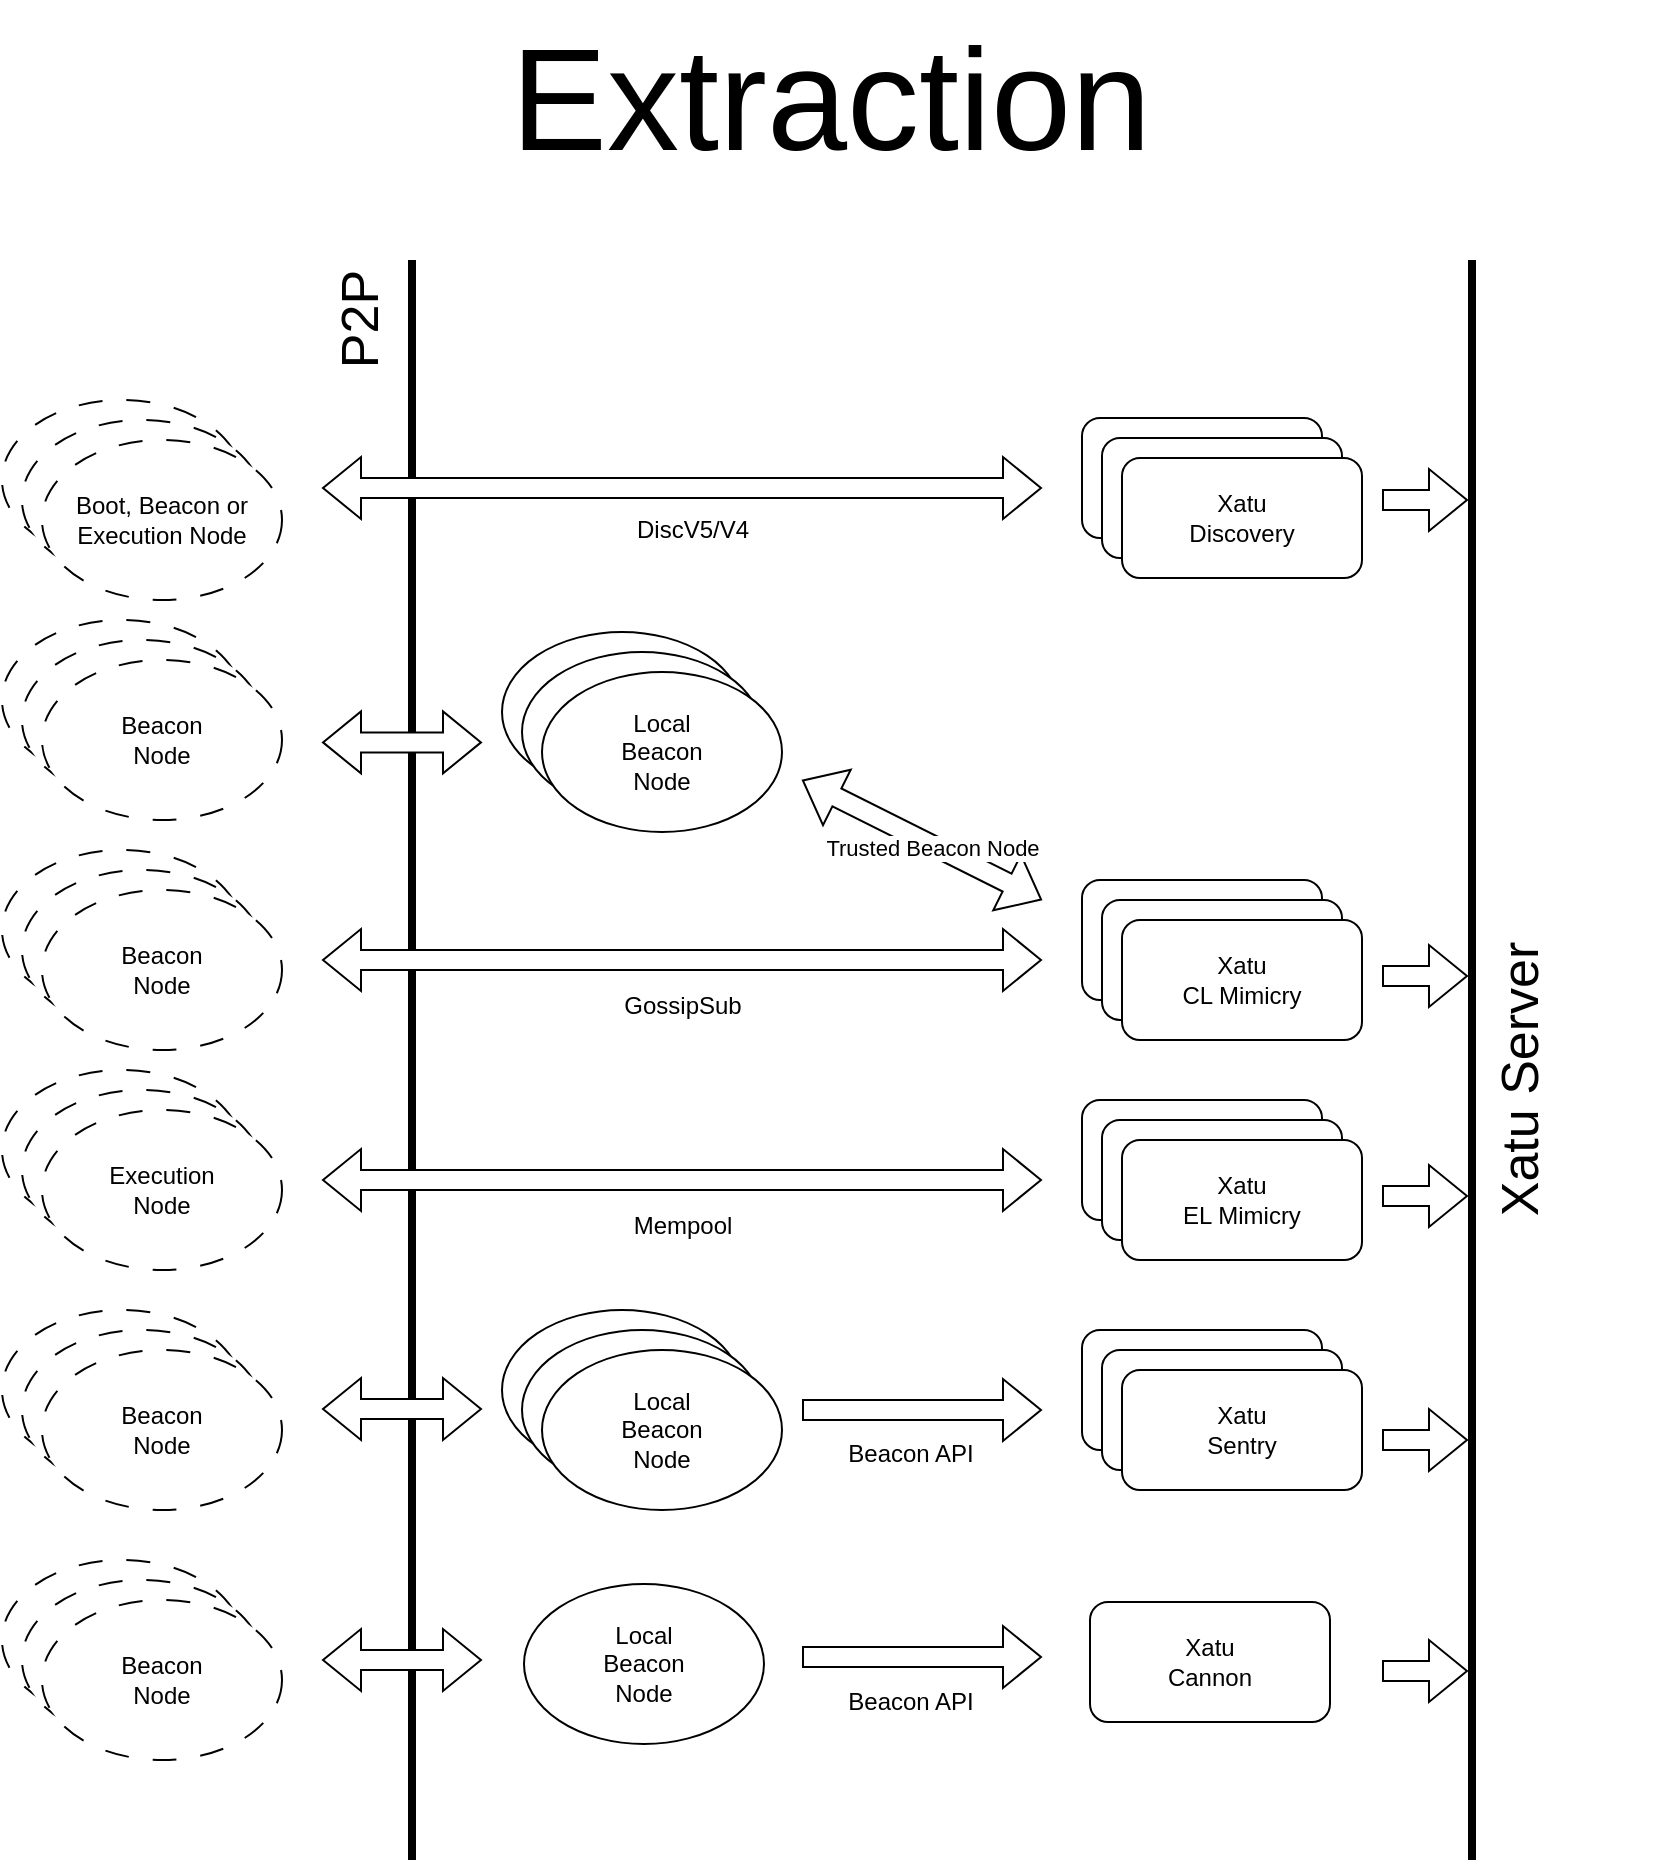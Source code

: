 <mxfile version="24.4.9" type="device">
  <diagram name="Page-1" id="C-gSGhS6DwZVMb5Ih0E1">
    <mxGraphModel dx="4180" dy="3068" grid="1" gridSize="10" guides="1" tooltips="1" connect="1" arrows="1" fold="1" page="1" pageScale="1" pageWidth="827" pageHeight="1169" math="0" shadow="0">
      <root>
        <mxCell id="0" />
        <mxCell id="1" parent="0" />
        <mxCell id="4adLAbBFUJfoV-RoXIzL-23" value="" style="group" vertex="1" connectable="0" parent="1">
          <mxGeometry x="140" y="-40" width="80" height="800" as="geometry" />
        </mxCell>
        <mxCell id="4adLAbBFUJfoV-RoXIzL-19" value="" style="line;strokeWidth=4;direction=south;html=1;perimeter=backbonePerimeter;points=[];outlineConnect=0;" vertex="1" parent="4adLAbBFUJfoV-RoXIzL-23">
          <mxGeometry x="20" width="10" height="800" as="geometry" />
        </mxCell>
        <mxCell id="4adLAbBFUJfoV-RoXIzL-63" value="" style="shape=flexArrow;endArrow=classic;startArrow=classic;html=1;rounded=0;fillColor=default;" edge="1" parent="4adLAbBFUJfoV-RoXIzL-23">
          <mxGeometry width="100" height="100" relative="1" as="geometry">
            <mxPoint x="-20" y="241.195" as="sourcePoint" />
            <mxPoint x="60" y="241.195" as="targetPoint" />
          </mxGeometry>
        </mxCell>
        <mxCell id="4adLAbBFUJfoV-RoXIzL-150" value="" style="shape=flexArrow;endArrow=classic;startArrow=classic;html=1;rounded=0;fillColor=default;" edge="1" parent="4adLAbBFUJfoV-RoXIzL-23">
          <mxGeometry width="100" height="100" relative="1" as="geometry">
            <mxPoint x="-20" y="700" as="sourcePoint" />
            <mxPoint x="60" y="700" as="targetPoint" />
          </mxGeometry>
        </mxCell>
        <mxCell id="4adLAbBFUJfoV-RoXIzL-14" value="" style="group" vertex="1" connectable="0" parent="1">
          <mxGeometry x="210" y="485" width="430" height="100" as="geometry" />
        </mxCell>
        <mxCell id="4adLAbBFUJfoV-RoXIzL-4" value="" style="group" vertex="1" connectable="0" parent="4adLAbBFUJfoV-RoXIzL-14">
          <mxGeometry x="290" y="10" width="140" height="80" as="geometry" />
        </mxCell>
        <mxCell id="4adLAbBFUJfoV-RoXIzL-1" value="" style="rounded=1;whiteSpace=wrap;html=1;" vertex="1" parent="4adLAbBFUJfoV-RoXIzL-4">
          <mxGeometry width="120" height="60" as="geometry" />
        </mxCell>
        <mxCell id="4adLAbBFUJfoV-RoXIzL-2" value="" style="rounded=1;whiteSpace=wrap;html=1;" vertex="1" parent="4adLAbBFUJfoV-RoXIzL-4">
          <mxGeometry x="10" y="10" width="120" height="60" as="geometry" />
        </mxCell>
        <mxCell id="4adLAbBFUJfoV-RoXIzL-3" value="Xatu&lt;div&gt;Sentry&lt;/div&gt;" style="rounded=1;whiteSpace=wrap;html=1;" vertex="1" parent="4adLAbBFUJfoV-RoXIzL-4">
          <mxGeometry x="20" y="20" width="120" height="60" as="geometry" />
        </mxCell>
        <mxCell id="4adLAbBFUJfoV-RoXIzL-8" value="" style="group" vertex="1" connectable="0" parent="4adLAbBFUJfoV-RoXIzL-14">
          <mxGeometry width="140" height="100" as="geometry" />
        </mxCell>
        <mxCell id="4adLAbBFUJfoV-RoXIzL-5" value="" style="ellipse;whiteSpace=wrap;html=1;" vertex="1" parent="4adLAbBFUJfoV-RoXIzL-8">
          <mxGeometry width="120" height="80" as="geometry" />
        </mxCell>
        <mxCell id="4adLAbBFUJfoV-RoXIzL-6" value="" style="ellipse;whiteSpace=wrap;html=1;" vertex="1" parent="4adLAbBFUJfoV-RoXIzL-8">
          <mxGeometry x="10" y="10" width="120" height="80" as="geometry" />
        </mxCell>
        <mxCell id="4adLAbBFUJfoV-RoXIzL-7" value="Local&lt;br&gt;Beacon&lt;br&gt;Node" style="ellipse;whiteSpace=wrap;html=1;" vertex="1" parent="4adLAbBFUJfoV-RoXIzL-8">
          <mxGeometry x="20" y="20" width="120" height="80" as="geometry" />
        </mxCell>
        <mxCell id="4adLAbBFUJfoV-RoXIzL-27" value="" style="group" vertex="1" connectable="0" parent="4adLAbBFUJfoV-RoXIzL-8">
          <mxGeometry x="-250" width="140" height="100" as="geometry" />
        </mxCell>
        <mxCell id="4adLAbBFUJfoV-RoXIzL-24" value="" style="ellipse;whiteSpace=wrap;html=1;dashed=1;dashPattern=12 12;" vertex="1" parent="4adLAbBFUJfoV-RoXIzL-27">
          <mxGeometry width="120" height="80" as="geometry" />
        </mxCell>
        <mxCell id="4adLAbBFUJfoV-RoXIzL-25" value="" style="ellipse;whiteSpace=wrap;html=1;dashed=1;dashPattern=12 12;" vertex="1" parent="4adLAbBFUJfoV-RoXIzL-27">
          <mxGeometry x="10" y="10" width="120" height="80" as="geometry" />
        </mxCell>
        <mxCell id="4adLAbBFUJfoV-RoXIzL-26" value="Beacon&lt;br&gt;Node" style="ellipse;whiteSpace=wrap;html=1;dashed=1;dashPattern=12 12;" vertex="1" parent="4adLAbBFUJfoV-RoXIzL-27">
          <mxGeometry x="20" y="20" width="120" height="80" as="geometry" />
        </mxCell>
        <mxCell id="4adLAbBFUJfoV-RoXIzL-39" value="" style="group" vertex="1" connectable="0" parent="4adLAbBFUJfoV-RoXIzL-27">
          <mxGeometry y="-120" width="140" height="100" as="geometry" />
        </mxCell>
        <mxCell id="4adLAbBFUJfoV-RoXIzL-36" value="" style="ellipse;whiteSpace=wrap;html=1;dashed=1;dashPattern=12 12;" vertex="1" parent="4adLAbBFUJfoV-RoXIzL-39">
          <mxGeometry width="120" height="80" as="geometry" />
        </mxCell>
        <mxCell id="4adLAbBFUJfoV-RoXIzL-37" value="" style="ellipse;whiteSpace=wrap;html=1;dashed=1;dashPattern=12 12;" vertex="1" parent="4adLAbBFUJfoV-RoXIzL-39">
          <mxGeometry x="10" y="10" width="120" height="80" as="geometry" />
        </mxCell>
        <mxCell id="4adLAbBFUJfoV-RoXIzL-38" value="Execution&lt;br&gt;Node" style="ellipse;whiteSpace=wrap;html=1;dashed=1;dashPattern=12 12;" vertex="1" parent="4adLAbBFUJfoV-RoXIzL-39">
          <mxGeometry x="20" y="20" width="120" height="80" as="geometry" />
        </mxCell>
        <mxCell id="4adLAbBFUJfoV-RoXIzL-40" value="" style="group" vertex="1" connectable="0" parent="4adLAbBFUJfoV-RoXIzL-39">
          <mxGeometry y="-110" width="140" height="100" as="geometry" />
        </mxCell>
        <mxCell id="4adLAbBFUJfoV-RoXIzL-41" value="" style="ellipse;whiteSpace=wrap;html=1;dashed=1;dashPattern=12 12;" vertex="1" parent="4adLAbBFUJfoV-RoXIzL-40">
          <mxGeometry width="120" height="80" as="geometry" />
        </mxCell>
        <mxCell id="4adLAbBFUJfoV-RoXIzL-42" value="" style="ellipse;whiteSpace=wrap;html=1;dashed=1;dashPattern=12 12;" vertex="1" parent="4adLAbBFUJfoV-RoXIzL-40">
          <mxGeometry x="10" y="10" width="120" height="80" as="geometry" />
        </mxCell>
        <mxCell id="4adLAbBFUJfoV-RoXIzL-43" value="Beacon&lt;br&gt;Node" style="ellipse;whiteSpace=wrap;html=1;dashed=1;dashPattern=12 12;" vertex="1" parent="4adLAbBFUJfoV-RoXIzL-40">
          <mxGeometry x="20" y="20" width="120" height="80" as="geometry" />
        </mxCell>
        <mxCell id="4adLAbBFUJfoV-RoXIzL-9" value="" style="shape=flexArrow;endArrow=classic;html=1;rounded=0;fillColor=default;" edge="1" parent="4adLAbBFUJfoV-RoXIzL-14">
          <mxGeometry width="50" height="50" relative="1" as="geometry">
            <mxPoint x="150" y="50" as="sourcePoint" />
            <mxPoint x="270" y="50" as="targetPoint" />
          </mxGeometry>
        </mxCell>
        <mxCell id="4adLAbBFUJfoV-RoXIzL-13" value="Beacon API" style="text;html=1;align=center;verticalAlign=middle;resizable=0;points=[];autosize=1;fillColor=default;rounded=1;glass=0;" vertex="1" parent="4adLAbBFUJfoV-RoXIzL-14">
          <mxGeometry x="159" y="57" width="90" height="30" as="geometry" />
        </mxCell>
        <mxCell id="4adLAbBFUJfoV-RoXIzL-18" value="" style="group" vertex="1" connectable="0" parent="1">
          <mxGeometry x="500" y="270" width="140" height="80" as="geometry" />
        </mxCell>
        <mxCell id="4adLAbBFUJfoV-RoXIzL-15" value="" style="rounded=1;whiteSpace=wrap;html=1;" vertex="1" parent="4adLAbBFUJfoV-RoXIzL-18">
          <mxGeometry width="120" height="60" as="geometry" />
        </mxCell>
        <mxCell id="4adLAbBFUJfoV-RoXIzL-16" value="" style="rounded=1;whiteSpace=wrap;html=1;" vertex="1" parent="4adLAbBFUJfoV-RoXIzL-18">
          <mxGeometry x="10" y="10" width="120" height="60" as="geometry" />
        </mxCell>
        <mxCell id="4adLAbBFUJfoV-RoXIzL-17" value="Xatu&lt;br&gt;CL Mimicry" style="rounded=1;whiteSpace=wrap;html=1;" vertex="1" parent="4adLAbBFUJfoV-RoXIzL-18">
          <mxGeometry x="20" y="20" width="120" height="60" as="geometry" />
        </mxCell>
        <mxCell id="4adLAbBFUJfoV-RoXIzL-48" value="" style="shape=flexArrow;endArrow=classic;startArrow=classic;html=1;rounded=0;fillColor=default;" edge="1" parent="1">
          <mxGeometry width="100" height="100" relative="1" as="geometry">
            <mxPoint x="120" y="310" as="sourcePoint" />
            <mxPoint x="480" y="310" as="targetPoint" />
          </mxGeometry>
        </mxCell>
        <mxCell id="4adLAbBFUJfoV-RoXIzL-34" value="Mempool" style="text;html=1;align=center;verticalAlign=middle;resizable=0;points=[];autosize=1;strokeColor=none;fillColor=default;rounded=1;" vertex="1" parent="1">
          <mxGeometry x="265" y="428" width="70" height="30" as="geometry" />
        </mxCell>
        <mxCell id="4adLAbBFUJfoV-RoXIzL-33" value="GossipSub" style="text;html=1;align=center;verticalAlign=middle;resizable=0;points=[];autosize=1;strokeColor=none;fillColor=default;rounded=1;" vertex="1" parent="1">
          <mxGeometry x="260" y="318" width="80" height="30" as="geometry" />
        </mxCell>
        <mxCell id="4adLAbBFUJfoV-RoXIzL-50" value="" style="shape=flexArrow;endArrow=classic;startArrow=classic;html=1;rounded=0;fillColor=default;" edge="1" parent="1">
          <mxGeometry width="100" height="100" relative="1" as="geometry">
            <mxPoint x="480" y="280" as="sourcePoint" />
            <mxPoint x="360" y="220" as="targetPoint" />
          </mxGeometry>
        </mxCell>
        <mxCell id="4adLAbBFUJfoV-RoXIzL-58" value="Trusted Beacon Node" style="edgeLabel;html=1;align=center;verticalAlign=middle;resizable=0;points=[];" vertex="1" connectable="0" parent="4adLAbBFUJfoV-RoXIzL-50">
          <mxGeometry x="-0.083" y="1" relative="1" as="geometry">
            <mxPoint as="offset" />
          </mxGeometry>
        </mxCell>
        <mxCell id="4adLAbBFUJfoV-RoXIzL-54" value="" style="group" vertex="1" connectable="0" parent="1">
          <mxGeometry x="210" y="146" width="140" height="100" as="geometry" />
        </mxCell>
        <mxCell id="4adLAbBFUJfoV-RoXIzL-51" value="" style="ellipse;whiteSpace=wrap;html=1;" vertex="1" parent="4adLAbBFUJfoV-RoXIzL-54">
          <mxGeometry width="120" height="80" as="geometry" />
        </mxCell>
        <mxCell id="4adLAbBFUJfoV-RoXIzL-52" value="" style="ellipse;whiteSpace=wrap;html=1;" vertex="1" parent="4adLAbBFUJfoV-RoXIzL-54">
          <mxGeometry x="10" y="10" width="120" height="80" as="geometry" />
        </mxCell>
        <mxCell id="4adLAbBFUJfoV-RoXIzL-53" value="Local&lt;br&gt;Beacon&lt;br&gt;Node" style="ellipse;whiteSpace=wrap;html=1;" vertex="1" parent="4adLAbBFUJfoV-RoXIzL-54">
          <mxGeometry x="20" y="20" width="120" height="80" as="geometry" />
        </mxCell>
        <mxCell id="4adLAbBFUJfoV-RoXIzL-56" value="" style="shape=flexArrow;endArrow=classic;startArrow=classic;html=1;rounded=0;fillColor=default;" edge="1" parent="1">
          <mxGeometry width="100" height="100" relative="1" as="geometry">
            <mxPoint x="120" y="534.5" as="sourcePoint" />
            <mxPoint x="200" y="534.5" as="targetPoint" />
          </mxGeometry>
        </mxCell>
        <mxCell id="4adLAbBFUJfoV-RoXIzL-59" value="" style="group" vertex="1" connectable="0" parent="1">
          <mxGeometry x="500" y="380" width="140" height="80" as="geometry" />
        </mxCell>
        <mxCell id="4adLAbBFUJfoV-RoXIzL-60" value="" style="rounded=1;whiteSpace=wrap;html=1;" vertex="1" parent="4adLAbBFUJfoV-RoXIzL-59">
          <mxGeometry width="120" height="60" as="geometry" />
        </mxCell>
        <mxCell id="4adLAbBFUJfoV-RoXIzL-61" value="" style="rounded=1;whiteSpace=wrap;html=1;" vertex="1" parent="4adLAbBFUJfoV-RoXIzL-59">
          <mxGeometry x="10" y="10" width="120" height="60" as="geometry" />
        </mxCell>
        <mxCell id="4adLAbBFUJfoV-RoXIzL-62" value="Xatu&lt;br&gt;EL Mimicry" style="rounded=1;whiteSpace=wrap;html=1;" vertex="1" parent="4adLAbBFUJfoV-RoXIzL-59">
          <mxGeometry x="20" y="20" width="120" height="60" as="geometry" />
        </mxCell>
        <mxCell id="4adLAbBFUJfoV-RoXIzL-64" value="" style="group" vertex="1" connectable="0" parent="1">
          <mxGeometry x="-40" y="140" width="140" height="100" as="geometry" />
        </mxCell>
        <mxCell id="4adLAbBFUJfoV-RoXIzL-65" value="" style="ellipse;whiteSpace=wrap;html=1;dashed=1;dashPattern=12 12;" vertex="1" parent="4adLAbBFUJfoV-RoXIzL-64">
          <mxGeometry width="120" height="80" as="geometry" />
        </mxCell>
        <mxCell id="4adLAbBFUJfoV-RoXIzL-66" value="" style="ellipse;whiteSpace=wrap;html=1;dashed=1;dashPattern=12 12;" vertex="1" parent="4adLAbBFUJfoV-RoXIzL-64">
          <mxGeometry x="10" y="10" width="120" height="80" as="geometry" />
        </mxCell>
        <mxCell id="4adLAbBFUJfoV-RoXIzL-67" value="Beacon&lt;br&gt;Node" style="ellipse;whiteSpace=wrap;html=1;dashed=1;dashPattern=12 12;" vertex="1" parent="4adLAbBFUJfoV-RoXIzL-64">
          <mxGeometry x="20" y="20" width="120" height="80" as="geometry" />
        </mxCell>
        <mxCell id="4adLAbBFUJfoV-RoXIzL-76" value="" style="group" vertex="1" connectable="0" parent="1">
          <mxGeometry x="500" y="39" width="140" height="80" as="geometry" />
        </mxCell>
        <mxCell id="4adLAbBFUJfoV-RoXIzL-77" value="" style="rounded=1;whiteSpace=wrap;html=1;" vertex="1" parent="4adLAbBFUJfoV-RoXIzL-76">
          <mxGeometry width="120" height="60" as="geometry" />
        </mxCell>
        <mxCell id="4adLAbBFUJfoV-RoXIzL-78" value="" style="rounded=1;whiteSpace=wrap;html=1;" vertex="1" parent="4adLAbBFUJfoV-RoXIzL-76">
          <mxGeometry x="10" y="10" width="120" height="60" as="geometry" />
        </mxCell>
        <mxCell id="4adLAbBFUJfoV-RoXIzL-79" value="Xatu&lt;br&gt;Discovery" style="rounded=1;whiteSpace=wrap;html=1;" vertex="1" parent="4adLAbBFUJfoV-RoXIzL-76">
          <mxGeometry x="20" y="20" width="120" height="60" as="geometry" />
        </mxCell>
        <mxCell id="4adLAbBFUJfoV-RoXIzL-21" value="&lt;font style=&quot;font-size: 26px;&quot;&gt;P2P&lt;/font&gt;" style="text;html=1;align=center;verticalAlign=middle;resizable=0;points=[];autosize=1;strokeColor=none;fillColor=default;rotation=-90;rounded=1;" vertex="1" parent="1">
          <mxGeometry x="104" y="-29.999" width="70" height="40" as="geometry" />
        </mxCell>
        <mxCell id="4adLAbBFUJfoV-RoXIzL-80" value="" style="shape=flexArrow;endArrow=classic;startArrow=classic;html=1;rounded=0;fillColor=default;" edge="1" parent="1">
          <mxGeometry width="100" height="100" relative="1" as="geometry">
            <mxPoint x="480" y="74" as="sourcePoint" />
            <mxPoint x="120" y="74" as="targetPoint" />
          </mxGeometry>
        </mxCell>
        <mxCell id="4adLAbBFUJfoV-RoXIzL-81" value="" style="group" vertex="1" connectable="0" parent="1">
          <mxGeometry x="-40" y="30" width="140" height="100" as="geometry" />
        </mxCell>
        <mxCell id="4adLAbBFUJfoV-RoXIzL-82" value="" style="ellipse;whiteSpace=wrap;html=1;dashed=1;dashPattern=12 12;" vertex="1" parent="4adLAbBFUJfoV-RoXIzL-81">
          <mxGeometry width="120" height="80" as="geometry" />
        </mxCell>
        <mxCell id="4adLAbBFUJfoV-RoXIzL-83" value="" style="ellipse;whiteSpace=wrap;html=1;dashed=1;dashPattern=12 12;" vertex="1" parent="4adLAbBFUJfoV-RoXIzL-81">
          <mxGeometry x="10" y="10" width="120" height="80" as="geometry" />
        </mxCell>
        <mxCell id="4adLAbBFUJfoV-RoXIzL-84" value="Boot, Beacon or Execution Node" style="ellipse;whiteSpace=wrap;html=1;dashed=1;dashPattern=12 12;" vertex="1" parent="4adLAbBFUJfoV-RoXIzL-81">
          <mxGeometry x="20" y="20" width="120" height="80" as="geometry" />
        </mxCell>
        <mxCell id="4adLAbBFUJfoV-RoXIzL-85" value="DiscV5/V4" style="text;html=1;align=center;verticalAlign=middle;resizable=0;points=[];autosize=1;strokeColor=none;fillColor=default;rounded=1;" vertex="1" parent="1">
          <mxGeometry x="265" y="80" width="80" height="30" as="geometry" />
        </mxCell>
        <mxCell id="4adLAbBFUJfoV-RoXIzL-86" value="&lt;font style=&quot;font-size: 72px;&quot;&gt;Extraction&lt;/font&gt;" style="text;html=1;align=center;verticalAlign=middle;resizable=0;points=[];autosize=1;strokeColor=none;fillColor=default;rounded=1;" vertex="1" parent="1">
          <mxGeometry x="204" y="-170" width="340" height="100" as="geometry" />
        </mxCell>
        <mxCell id="4adLAbBFUJfoV-RoXIzL-88" value="" style="group" vertex="1" connectable="0" parent="1">
          <mxGeometry x="484" y="611" width="140" height="80" as="geometry" />
        </mxCell>
        <mxCell id="4adLAbBFUJfoV-RoXIzL-91" value="Xatu&lt;br&gt;Cannon" style="rounded=1;whiteSpace=wrap;html=1;" vertex="1" parent="4adLAbBFUJfoV-RoXIzL-88">
          <mxGeometry x="20" y="20" width="120" height="60" as="geometry" />
        </mxCell>
        <mxCell id="4adLAbBFUJfoV-RoXIzL-151" value="" style="shape=flexArrow;endArrow=classic;html=1;rounded=0;fillColor=default;" edge="1" parent="1">
          <mxGeometry width="50" height="50" relative="1" as="geometry">
            <mxPoint x="360" y="658.5" as="sourcePoint" />
            <mxPoint x="480" y="658.5" as="targetPoint" />
          </mxGeometry>
        </mxCell>
        <mxCell id="4adLAbBFUJfoV-RoXIzL-152" value="Beacon API" style="text;html=1;align=center;verticalAlign=middle;resizable=0;points=[];autosize=1;fillColor=default;rounded=1;" vertex="1" parent="1">
          <mxGeometry x="369" y="665.5" width="90" height="30" as="geometry" />
        </mxCell>
        <mxCell id="4adLAbBFUJfoV-RoXIzL-92" value="" style="shape=flexArrow;endArrow=classic;startArrow=classic;html=1;rounded=0;fillColor=default;" edge="1" parent="1">
          <mxGeometry width="100" height="100" relative="1" as="geometry">
            <mxPoint x="120" y="420" as="sourcePoint" />
            <mxPoint x="480" y="420" as="targetPoint" />
          </mxGeometry>
        </mxCell>
        <mxCell id="4adLAbBFUJfoV-RoXIzL-154" value="" style="group" vertex="1" connectable="0" parent="1">
          <mxGeometry x="670" y="-40" width="125" height="800" as="geometry" />
        </mxCell>
        <mxCell id="4adLAbBFUJfoV-RoXIzL-155" value="" style="line;strokeWidth=4;direction=south;html=1;perimeter=backbonePerimeter;points=[];outlineConnect=0;" vertex="1" parent="4adLAbBFUJfoV-RoXIzL-154">
          <mxGeometry x="20" width="10" height="800" as="geometry" />
        </mxCell>
        <mxCell id="4adLAbBFUJfoV-RoXIzL-166" value="&lt;span style=&quot;font-size: 26px;&quot;&gt;Xatu Server&lt;/span&gt;" style="text;html=1;align=center;verticalAlign=middle;resizable=0;points=[];autosize=1;strokeColor=none;fillColor=default;rotation=-90;rounded=1;" vertex="1" parent="4adLAbBFUJfoV-RoXIzL-154">
          <mxGeometry x="-31" y="390.001" width="160" height="40" as="geometry" />
        </mxCell>
        <mxCell id="4adLAbBFUJfoV-RoXIzL-160" value="" style="shape=flexArrow;endArrow=classic;html=1;rounded=0;fillColor=default;" edge="1" parent="1" target="4adLAbBFUJfoV-RoXIzL-155">
          <mxGeometry width="50" height="50" relative="1" as="geometry">
            <mxPoint x="650" y="80" as="sourcePoint" />
            <mxPoint x="800" y="160" as="targetPoint" />
          </mxGeometry>
        </mxCell>
        <mxCell id="4adLAbBFUJfoV-RoXIzL-161" value="" style="shape=flexArrow;endArrow=classic;html=1;rounded=0;fillColor=default;" edge="1" parent="1">
          <mxGeometry width="50" height="50" relative="1" as="geometry">
            <mxPoint x="650" y="318" as="sourcePoint" />
            <mxPoint x="693" y="318" as="targetPoint" />
          </mxGeometry>
        </mxCell>
        <mxCell id="4adLAbBFUJfoV-RoXIzL-162" value="" style="shape=flexArrow;endArrow=classic;html=1;rounded=0;fillColor=default;" edge="1" parent="1">
          <mxGeometry width="50" height="50" relative="1" as="geometry">
            <mxPoint x="650" y="428" as="sourcePoint" />
            <mxPoint x="693" y="428" as="targetPoint" />
          </mxGeometry>
        </mxCell>
        <mxCell id="4adLAbBFUJfoV-RoXIzL-163" value="" style="shape=flexArrow;endArrow=classic;html=1;rounded=0;fillColor=default;" edge="1" parent="1">
          <mxGeometry width="50" height="50" relative="1" as="geometry">
            <mxPoint x="650" y="550" as="sourcePoint" />
            <mxPoint x="693" y="550" as="targetPoint" />
          </mxGeometry>
        </mxCell>
        <mxCell id="4adLAbBFUJfoV-RoXIzL-164" value="" style="shape=flexArrow;endArrow=classic;html=1;rounded=0;fillColor=default;" edge="1" parent="1">
          <mxGeometry width="50" height="50" relative="1" as="geometry">
            <mxPoint x="650" y="665.5" as="sourcePoint" />
            <mxPoint x="693" y="665.5" as="targetPoint" />
          </mxGeometry>
        </mxCell>
        <mxCell id="4adLAbBFUJfoV-RoXIzL-137" value="Local&lt;br&gt;Beacon&lt;br&gt;Node" style="ellipse;whiteSpace=wrap;html=1;" vertex="1" parent="1">
          <mxGeometry x="221" y="622" width="120" height="80" as="geometry" />
        </mxCell>
        <mxCell id="4adLAbBFUJfoV-RoXIzL-138" value="" style="group" vertex="1" connectable="0" parent="1">
          <mxGeometry x="-40" y="610" width="140" height="100" as="geometry" />
        </mxCell>
        <mxCell id="4adLAbBFUJfoV-RoXIzL-139" value="" style="ellipse;whiteSpace=wrap;html=1;dashed=1;dashPattern=12 12;" vertex="1" parent="4adLAbBFUJfoV-RoXIzL-138">
          <mxGeometry width="120" height="80" as="geometry" />
        </mxCell>
        <mxCell id="4adLAbBFUJfoV-RoXIzL-140" value="" style="ellipse;whiteSpace=wrap;html=1;dashed=1;dashPattern=12 12;" vertex="1" parent="4adLAbBFUJfoV-RoXIzL-138">
          <mxGeometry x="10" y="10" width="120" height="80" as="geometry" />
        </mxCell>
        <mxCell id="4adLAbBFUJfoV-RoXIzL-141" value="Beacon&lt;br&gt;Node" style="ellipse;whiteSpace=wrap;html=1;dashed=1;dashPattern=12 12;" vertex="1" parent="4adLAbBFUJfoV-RoXIzL-138">
          <mxGeometry x="20" y="20" width="120" height="80" as="geometry" />
        </mxCell>
      </root>
    </mxGraphModel>
  </diagram>
</mxfile>
